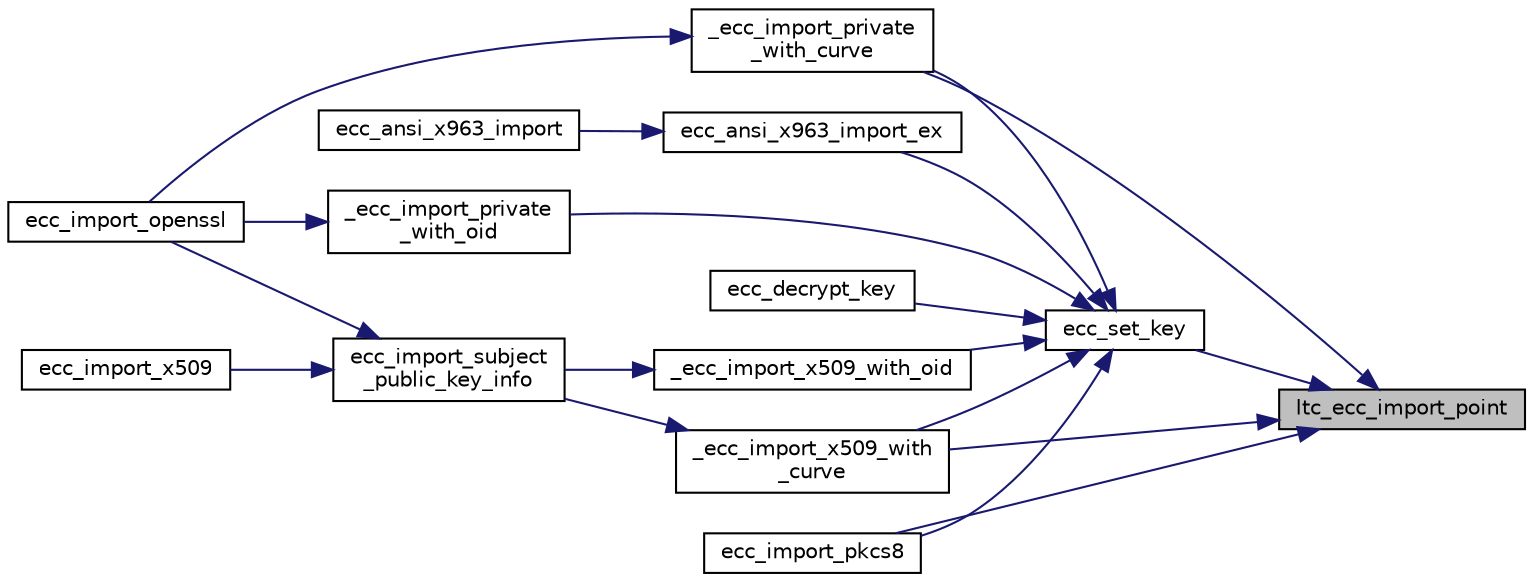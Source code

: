 digraph "ltc_ecc_import_point"
{
 // LATEX_PDF_SIZE
  edge [fontname="Helvetica",fontsize="10",labelfontname="Helvetica",labelfontsize="10"];
  node [fontname="Helvetica",fontsize="10",shape=record];
  rankdir="RL";
  Node657 [label="ltc_ecc_import_point",height=0.2,width=0.4,color="black", fillcolor="grey75", style="filled", fontcolor="black",tooltip=" "];
  Node657 -> Node658 [dir="back",color="midnightblue",fontsize="10",style="solid",fontname="Helvetica"];
  Node658 [label="_ecc_import_private\l_with_curve",height=0.2,width=0.4,color="black", fillcolor="white", style="filled",URL="$ecc__import__openssl_8c.html#adcadf3f801ec6d9091ab3d7001e3295e",tooltip=" "];
  Node658 -> Node659 [dir="back",color="midnightblue",fontsize="10",style="solid",fontname="Helvetica"];
  Node659 [label="ecc_import_openssl",height=0.2,width=0.4,color="black", fillcolor="white", style="filled",URL="$ecc__import__openssl_8c.html#a62e764a9d768652402f730abef32780a",tooltip=" "];
  Node657 -> Node660 [dir="back",color="midnightblue",fontsize="10",style="solid",fontname="Helvetica"];
  Node660 [label="_ecc_import_x509_with\l_curve",height=0.2,width=0.4,color="black", fillcolor="white", style="filled",URL="$ecc__import__x509_8c.html#adf48b3ba468c0324055e9413a82d39f5",tooltip=" "];
  Node660 -> Node661 [dir="back",color="midnightblue",fontsize="10",style="solid",fontname="Helvetica"];
  Node661 [label="ecc_import_subject\l_public_key_info",height=0.2,width=0.4,color="black", fillcolor="white", style="filled",URL="$ecc__import__x509_8c.html#a6e24f3e6a3975c4d9e261a6031cab7b5",tooltip=" "];
  Node661 -> Node659 [dir="back",color="midnightblue",fontsize="10",style="solid",fontname="Helvetica"];
  Node661 -> Node662 [dir="back",color="midnightblue",fontsize="10",style="solid",fontname="Helvetica"];
  Node662 [label="ecc_import_x509",height=0.2,width=0.4,color="black", fillcolor="white", style="filled",URL="$ecc__import__x509_8c.html#abd7477bc1144cdfd4f9e2da835eefbf6",tooltip="Import an ECC key from a X.509 certificate."];
  Node657 -> Node663 [dir="back",color="midnightblue",fontsize="10",style="solid",fontname="Helvetica"];
  Node663 [label="ecc_import_pkcs8",height=0.2,width=0.4,color="black", fillcolor="white", style="filled",URL="$ecc__import__pkcs8_8c.html#a0f0e747f119685eee3cc412f4480c52e",tooltip=" "];
  Node657 -> Node664 [dir="back",color="midnightblue",fontsize="10",style="solid",fontname="Helvetica"];
  Node664 [label="ecc_set_key",height=0.2,width=0.4,color="black", fillcolor="white", style="filled",URL="$ecc__set__key_8c.html#ab9df550c0c55f7e0054a82ae98eec1bf",tooltip=" "];
  Node664 -> Node665 [dir="back",color="midnightblue",fontsize="10",style="solid",fontname="Helvetica"];
  Node665 [label="ecc_ansi_x963_import_ex",height=0.2,width=0.4,color="black", fillcolor="white", style="filled",URL="$ecc__ansi__x963__import_8c.html#a5fe5cc4b4d9072dbf3c4d2b6f7f26282",tooltip=" "];
  Node665 -> Node666 [dir="back",color="midnightblue",fontsize="10",style="solid",fontname="Helvetica"];
  Node666 [label="ecc_ansi_x963_import",height=0.2,width=0.4,color="black", fillcolor="white", style="filled",URL="$ecc__ansi__x963__import_8c.html#a83af689aa24cc4abd654f877084e23d5",tooltip="Import an ANSI X9.63 format public key."];
  Node664 -> Node667 [dir="back",color="midnightblue",fontsize="10",style="solid",fontname="Helvetica"];
  Node667 [label="ecc_decrypt_key",height=0.2,width=0.4,color="black", fillcolor="white", style="filled",URL="$ecc__decrypt__key_8c.html#adfbc21632ec24dad838fa0700154a57d",tooltip="Decrypt an ECC encrypted key."];
  Node664 -> Node668 [dir="back",color="midnightblue",fontsize="10",style="solid",fontname="Helvetica"];
  Node668 [label="_ecc_import_private\l_with_oid",height=0.2,width=0.4,color="black", fillcolor="white", style="filled",URL="$ecc__import__openssl_8c.html#a575520694cdd251fbe84b186a1d3d102",tooltip=" "];
  Node668 -> Node659 [dir="back",color="midnightblue",fontsize="10",style="solid",fontname="Helvetica"];
  Node664 -> Node658 [dir="back",color="midnightblue",fontsize="10",style="solid",fontname="Helvetica"];
  Node664 -> Node663 [dir="back",color="midnightblue",fontsize="10",style="solid",fontname="Helvetica"];
  Node664 -> Node669 [dir="back",color="midnightblue",fontsize="10",style="solid",fontname="Helvetica"];
  Node669 [label="_ecc_import_x509_with_oid",height=0.2,width=0.4,color="black", fillcolor="white", style="filled",URL="$ecc__import__x509_8c.html#a95f6b54b054138d6b43afc3876908bad",tooltip=" "];
  Node669 -> Node661 [dir="back",color="midnightblue",fontsize="10",style="solid",fontname="Helvetica"];
  Node664 -> Node660 [dir="back",color="midnightblue",fontsize="10",style="solid",fontname="Helvetica"];
}
